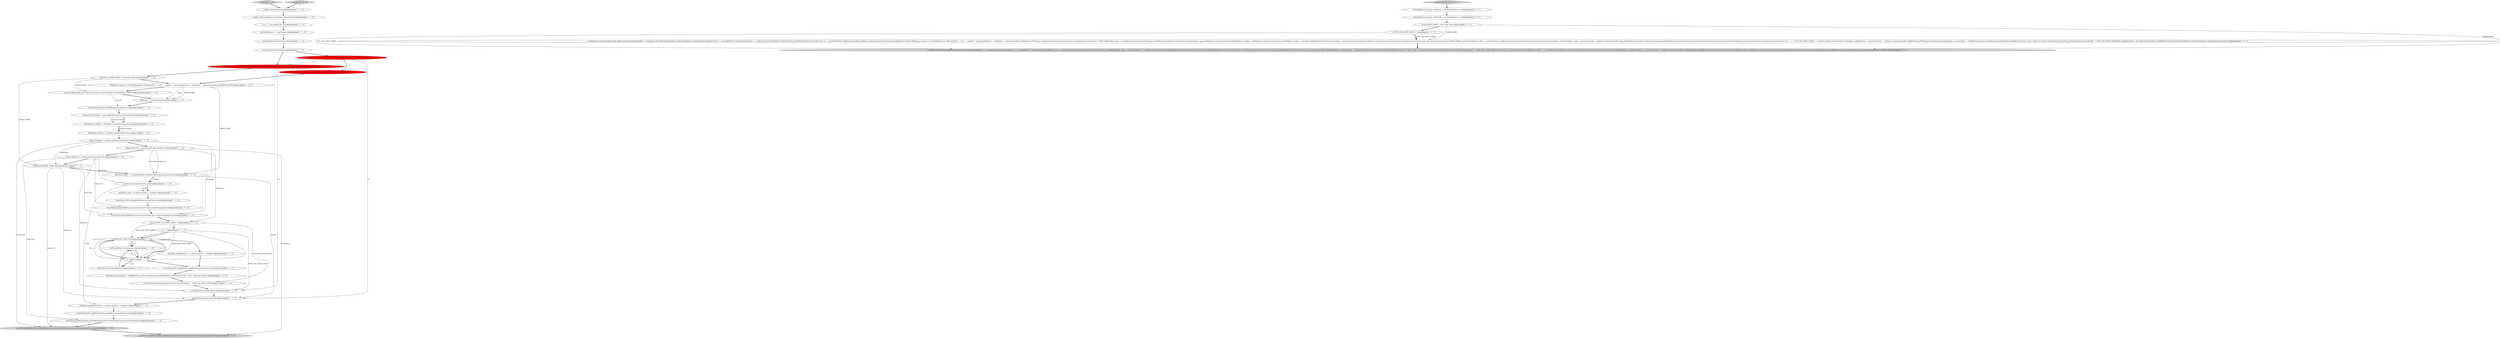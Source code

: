 digraph {
1 [style = filled, label = "i < NUM_CALL_WITH_TOKEN@@@30@@@['1', '1', '0']", fillcolor = white, shape = diamond image = "AAA0AAABBB1BBB"];
39 [style = filled, label = "WebRequest request = new WebRequest(new URL(j.getURL() + \"user/\" + u.getId() + \"/descriptorByName/\" + .getName() + \"/generateNewToken\"),HttpMethod.POST)@@@11@@@['1', '1', '0']", fillcolor = white, shape = ellipse image = "AAA0AAABBB1BBB"];
41 [style = filled, label = "restWc.goToXml(\"whoAmI/api/xml\")@@@33@@@['1', '0', '0']", fillcolor = white, shape = ellipse image = "AAA0AAABBB1BBB"];
28 [style = filled, label = "assertEquals(TOKEN_NAME,tokenName)@@@21@@@['1', '1', '0']", fillcolor = white, shape = ellipse image = "AAA0AAABBB1BBB"];
10 [style = filled, label = "j.jenkins.setCrumbIssuer(null)@@@3@@@['1', '1', '0']", fillcolor = white, shape = ellipse image = "AAA0AAABBB1BBB"];
49 [style = filled, label = "int NUM_CALL_WITH_TOKEN = 5@@@6@@@['0', '0', '1']", fillcolor = white, shape = ellipse image = "AAA0AAABBB3BBB"];
18 [style = filled, label = "Page page = wc.getPage(request)@@@13@@@['1', '1', '0']", fillcolor = white, shape = ellipse image = "AAA0AAABBB1BBB"];
6 [style = filled, label = "assertThat(config.getWebResponse().getContentAsString(),containsString(tokenUuid))@@@26@@@['1', '1', '0']", fillcolor = white, shape = ellipse image = "AAA0AAABBB1BBB"];
36 [style = filled, label = "User u = User.getById(\"foo\",true)@@@5@@@['1', '1', '0']", fillcolor = white, shape = ellipse image = "AAA0AAABBB1BBB"];
25 [style = filled, label = "assertNotNull(t.getTokenStats())@@@8@@@['1', '1', '0']", fillcolor = white, shape = ellipse image = "AAA0AAABBB1BBB"];
46 [style = filled, label = "String TOKEN_NAME = \"New Token Name\"@@@5@@@['0', '0', '1']", fillcolor = white, shape = ellipse image = "AAA0AAABBB3BBB"];
48 [style = filled, label = "rr.addStep(new Statement(){@Override public void evaluate(){JenkinsRule j = rr.jj.jenkins.setCrumbIssuer(null)User u = User.getById(\"foo\",false)assertNotNull(u)WebClient wc = j.createWebClient().login(u.getId())checkUserIsConnected(wc,u.getId())HtmlPage config = wc.goTo(u.getUrl() + \"/configure\")assertEquals(200,config.getWebResponse().getStatusCode())assertThat(config.getWebResponse().getContentAsString(),containsString(tokenUuid.get()))assertThat(config.getWebResponse().getContentAsString(),containsString(TOKEN_NAME))HtmlSpan useCounterSpan = config.getDocumentElement().getOneHtmlElementByAttribute(\"span\",\"class\",\"token-use-counter\")assertThat(useCounterSpan.getTextContent(),containsString(\"\" + NUM_CALL_WITH_TOKEN))revokeToken(wc,u.getId(),tokenUuid.get())WebClient restWc = j.createWebClient().withBasicCredentials(u.getId(),tokenValue.get())checkUserIsNotConnected(restWc)HtmlPage configWithoutToken = wc.goTo(u.getUrl() + \"/configure\")assertEquals(200,configWithoutToken.getWebResponse().getStatusCode())assertThat(configWithoutToken.getWebResponse().getContentAsString(),not(containsString(tokenUuid.get())))assertThat(configWithoutToken.getWebResponse().getContentAsString(),not(containsString(TOKEN_NAME)))}})@@@49@@@['0', '0', '1']", fillcolor = lightgray, shape = ellipse image = "AAA0AAABBB3BBB"];
23 [style = filled, label = "HtmlSpan useCounterSpan = configWithStats.getDocumentElement().getOneHtmlElementByAttribute(\"span\",\"class\",\"token-use-counter\")@@@36@@@['1', '1', '0']", fillcolor = white, shape = ellipse image = "AAA0AAABBB1BBB"];
29 [style = filled, label = "JSONObject jsonData = jsonObject.getJSONObject(\"data\")@@@17@@@['1', '1', '0']", fillcolor = white, shape = ellipse image = "AAA0AAABBB1BBB"];
38 [style = filled, label = "ApiTokenProperty t = u.getProperty()@@@6@@@['1', '1', '0']", fillcolor = white, shape = ellipse image = "AAA0AAABBB1BBB"];
33 [style = filled, label = "assertThat(configWithoutToken.getWebResponse().getContentAsString(),not(containsString(tokenUuid)))@@@42@@@['1', '1', '0']", fillcolor = white, shape = ellipse image = "AAA0AAABBB1BBB"];
34 [style = filled, label = "restWc.goToXml(\"whoAmI/api/xml\")@@@32@@@['1', '1', '0']", fillcolor = white, shape = ellipse image = "AAA0AAABBB1BBB"];
47 [style = filled, label = "AtomicReference<String> tokenValue = new AtomicReference<>()@@@3@@@['0', '0', '1']", fillcolor = white, shape = ellipse image = "AAA0AAABBB3BBB"];
2 [style = filled, label = "assertNotNull(t.getTokenStore())@@@7@@@['1', '1', '0']", fillcolor = white, shape = ellipse image = "AAA0AAABBB1BBB"];
45 [style = filled, label = "HtmlPage configWithStats = wc.goTo(u.getUrl() + \"/configure\")@@@34@@@['0', '1', '0']", fillcolor = white, shape = ellipse image = "AAA0AAABBB2BBB"];
11 [style = filled, label = "revokeToken(wc,u.getId(),tokenUuid)@@@38@@@['1', '1', '0']", fillcolor = white, shape = ellipse image = "AAA0AAABBB1BBB"];
4 [style = filled, label = "String tokenUuid = jsonData.getString(\"tokenUuid\")@@@20@@@['1', '1', '0']", fillcolor = white, shape = ellipse image = "AAA0AAABBB1BBB"];
37 [style = filled, label = "j.jenkins.setSecurityRealm(j.createDummySecurityRealm())@@@4@@@['1', '1', '0']", fillcolor = white, shape = ellipse image = "AAA0AAABBB1BBB"];
44 [style = filled, label = "roundtrip['0', '1', '0']", fillcolor = lightgray, shape = diamond image = "AAA0AAABBB2BBB"];
24 [style = filled, label = "assertEquals(200,page.getWebResponse().getStatusCode())@@@14@@@['1', '1', '0']", fillcolor = white, shape = ellipse image = "AAA0AAABBB1BBB"];
42 [style = filled, label = "final String TOKEN_NAME = \"New Token Name\"@@@10@@@['0', '1', '0']", fillcolor = white, shape = ellipse image = "AAA0AAABBB2BBB"];
51 [style = filled, label = "AtomicReference<String> tokenUuid = new AtomicReference<>()@@@4@@@['0', '0', '1']", fillcolor = white, shape = ellipse image = "AAA0AAABBB3BBB"];
9 [style = filled, label = "checkUserIsConnected(restWc,u.getId())@@@23@@@['1', '1', '0']", fillcolor = white, shape = ellipse image = "AAA0AAABBB1BBB"];
43 [style = filled, label = "WebClient wc = j.createWebClient().withBasicCredentials(u.getId()).withThrowExceptionOnFailingStatusCode(false)@@@9@@@['0', '1', '0']", fillcolor = red, shape = ellipse image = "AAA1AAABBB2BBB"];
3 [style = filled, label = "HtmlPage config = wc.goTo(u.getUrl() + \"/configure\")@@@24@@@['1', '1', '0']", fillcolor = white, shape = ellipse image = "AAA0AAABBB1BBB"];
52 [style = filled, label = "roundtripWithRestart['0', '0', '1']", fillcolor = lightgray, shape = diamond image = "AAA0AAABBB3BBB"];
30 [style = filled, label = "i++@@@31@@@['1', '1', '0']", fillcolor = white, shape = ellipse image = "AAA0AAABBB1BBB"];
31 [style = filled, label = "int i = 1@@@29@@@['1', '1', '0']", fillcolor = white, shape = ellipse image = "AAA0AAABBB1BBB"];
7 [style = filled, label = "assertEquals(200,configWithoutToken.getWebResponse().getStatusCode())@@@41@@@['1', '1', '0']", fillcolor = white, shape = ellipse image = "AAA0AAABBB1BBB"];
22 [style = filled, label = "String tokenValue = jsonData.getString(\"tokenValue\")@@@19@@@['1', '1', '0']", fillcolor = white, shape = ellipse image = "AAA0AAABBB1BBB"];
19 [style = filled, label = "roundtrip['1', '0', '0']", fillcolor = lightgray, shape = diamond image = "AAA0AAABBB1BBB"];
14 [style = filled, label = "String tokenName = jsonData.getString(\"tokenName\")@@@18@@@['1', '1', '0']", fillcolor = white, shape = ellipse image = "AAA0AAABBB1BBB"];
20 [style = filled, label = "JSONObject jsonObject = JSONObject.fromObject(responseContent)@@@16@@@['1', '1', '0']", fillcolor = white, shape = ellipse image = "AAA0AAABBB1BBB"];
35 [style = filled, label = "String responseContent = page.getWebResponse().getContentAsString()@@@15@@@['1', '1', '0']", fillcolor = white, shape = ellipse image = "AAA0AAABBB1BBB"];
21 [style = filled, label = "assertEquals(200,configWithStats.getWebResponse().getStatusCode())@@@35@@@['1', '1', '0']", fillcolor = white, shape = ellipse image = "AAA0AAABBB1BBB"];
17 [style = filled, label = "WebClient restWc = j.createWebClient().withBasicCredentials(u.getId(),tokenValue)@@@22@@@['1', '1', '0']", fillcolor = white, shape = ellipse image = "AAA0AAABBB1BBB"];
40 [style = filled, label = "assertThat(configWithoutToken.getWebResponse().getContentAsString(),not(containsString(tokenName)))@@@43@@@['1', '1', '0']", fillcolor = lightgray, shape = ellipse image = "AAA0AAABBB1BBB"];
50 [style = filled, label = "rr.addStep(new Statement(){@Override public void evaluate(){JenkinsRule j = rr.jj.jenkins.setCrumbIssuer(null)j.jenkins.setSecurityRealm(j.createDummySecurityRealm())User u = User.getById(\"foo\",true)ApiTokenProperty t = u.getProperty()assertNotNull(t.getTokenStore())assertNotNull(t.getTokenStats())WebClient wc = j.createWebClient().withBasicCredentials(u.getId())wc.getOptions().setThrowExceptionOnFailingStatusCode(false)WebRequest request = new WebRequest(new URL(j.getURL() + \"user/\" + u.getId() + \"/descriptorByName/\" + .getName() + \"/generateNewToken\"),HttpMethod.POST)request.setRequestParameters(Arrays.asList(new NameValuePair(\"newTokenName\",TOKEN_NAME)))Page page = wc.getPage(request)assertEquals(200,page.getWebResponse().getStatusCode())String responseContent = page.getWebResponse().getContentAsString()JSONObject jsonObject = JSONObject.fromObject(responseContent)JSONObject jsonData = jsonObject.getJSONObject(\"data\")String tokenName = jsonData.getString(\"tokenName\")tokenValue.set(jsonData.getString(\"tokenValue\"))tokenUuid.set(jsonData.getString(\"tokenUuid\"))assertEquals(TOKEN_NAME,tokenName)WebClient restWc = j.createWebClient().withBasicCredentials(u.getId(),tokenValue.get())checkUserIsConnected(restWc,u.getId())HtmlPage config = wc.goTo(u.getUrl() + \"/configure\")assertEquals(200,config.getWebResponse().getStatusCode())assertThat(config.getWebResponse().getContentAsString(),containsString(tokenUuid.get()))assertThat(config.getWebResponse().getContentAsString(),containsString(tokenName))for (int i = 1 i < NUM_CALL_WITH_TOKEN i++){restWc.goToXml(\"whoAmI/api/xml\")}HtmlPage configWithStats = wc.goTo(u.getUrl() + \"/configure\")assertEquals(200,configWithStats.getWebResponse().getStatusCode())HtmlSpan useCounterSpan = configWithStats.getDocumentElement().getOneHtmlElementByAttribute(\"span\",\"class\",\"token-use-counter\")assertThat(useCounterSpan.getTextContent(),containsString(\"\" + NUM_CALL_WITH_TOKEN))File apiTokenStatsFile = new File(u.getUserFolder(),\"apiTokenStats.xml\")assertTrue(\"apiTokenStats.xml file should exist\",apiTokenStatsFile.exists())}})@@@7@@@['0', '0', '1']", fillcolor = white, shape = ellipse image = "AAA0AAABBB3BBB"];
8 [style = filled, label = "assertThat(config.getWebResponse().getContentAsString(),containsString(tokenName))@@@27@@@['1', '1', '0']", fillcolor = white, shape = ellipse image = "AAA0AAABBB1BBB"];
15 [style = filled, label = "assertEquals(200,config.getWebResponse().getStatusCode())@@@25@@@['1', '1', '0']", fillcolor = white, shape = ellipse image = "AAA0AAABBB1BBB"];
27 [style = filled, label = "wc.getOptions().setThrowExceptionOnFailingStatusCode(false)@@@10@@@['1', '0', '0']", fillcolor = red, shape = ellipse image = "AAA1AAABBB1BBB"];
0 [style = filled, label = "assertThat(configWithoutToken.getWebResponse().getContentAsString(),not(containsString(tokenName)))@@@44@@@['1', '0', '0']", fillcolor = lightgray, shape = ellipse image = "AAA0AAABBB1BBB"];
5 [style = filled, label = "HtmlPage configWithoutToken = wc.goTo(u.getUrl() + \"/configure\")@@@40@@@['1', '1', '0']", fillcolor = white, shape = ellipse image = "AAA0AAABBB1BBB"];
13 [style = filled, label = "request.setRequestParameters(Arrays.asList(new NameValuePair(\"newTokenName\",TOKEN_NAME)))@@@12@@@['1', '1', '0']", fillcolor = white, shape = ellipse image = "AAA0AAABBB1BBB"];
32 [style = filled, label = "WebClient wc = j.createWebClient().withBasicCredentials(u.getId())@@@9@@@['1', '0', '0']", fillcolor = red, shape = ellipse image = "AAA1AAABBB1BBB"];
16 [style = filled, label = "final int NUM_CALL_WITH_TOKEN = 5@@@28@@@['1', '1', '0']", fillcolor = white, shape = ellipse image = "AAA0AAABBB1BBB"];
12 [style = filled, label = "checkUserIsNotConnected(restWc)@@@39@@@['1', '1', '0']", fillcolor = white, shape = ellipse image = "AAA0AAABBB1BBB"];
26 [style = filled, label = "assertThat(useCounterSpan.getTextContent(),containsString(\"\" + NUM_CALL_WITH_TOKEN))@@@37@@@['1', '1', '0']", fillcolor = white, shape = ellipse image = "AAA0AAABBB1BBB"];
8->16 [style = bold, label=""];
12->5 [style = bold, label=""];
17->9 [style = bold, label=""];
28->12 [style = solid, label="tokenUuid"];
43->42 [style = bold, label=""];
1->30 [style = solid, label="i"];
4->11 [style = solid, label="tokenUuid"];
25->43 [style = bold, label=""];
31->1 [style = bold, label=""];
17->12 [style = solid, label="restWc"];
1->30 [style = bold, label=""];
26->11 [style = bold, label=""];
1->34 [style = dotted, label="true"];
22->4 [style = bold, label=""];
32->12 [style = solid, label="wc"];
52->47 [style = bold, label=""];
46->48 [style = solid, label="TOKEN_NAME"];
22->17 [style = solid, label="tokenValue"];
47->51 [style = bold, label=""];
29->14 [style = bold, label=""];
32->43 [style = dashed, label="0"];
31->30 [style = solid, label="NUM_CALL_WITH_TOKEN"];
2->25 [style = bold, label=""];
49->50 [style = solid, label="NUM_CALL_WITH_TOKEN"];
9->5 [style = solid, label="restWc"];
16->26 [style = solid, label="NUM_CALL_WITH_TOKEN"];
30->41 [style = dotted, label="true"];
30->41 [style = bold, label=""];
16->1 [style = solid, label="NUM_CALL_WITH_TOKEN"];
37->36 [style = bold, label=""];
42->28 [style = solid, label="TOKEN_NAME"];
35->20 [style = bold, label=""];
14->28 [style = solid, label="tokenName"];
31->1 [style = solid, label="i"];
14->40 [style = solid, label="tokenName"];
14->22 [style = bold, label=""];
40->0 [style = bold, label=""];
46->50 [style = solid, label="TOKEN_NAME"];
11->12 [style = bold, label=""];
39->17 [style = solid, label="TOKEN_NAME"];
1->30 [style = dotted, label="true"];
14->8 [style = solid, label="tokenName"];
38->2 [style = bold, label=""];
7->33 [style = bold, label=""];
30->1 [style = solid, label="i"];
4->33 [style = solid, label="tokenUuid"];
5->7 [style = bold, label=""];
45->21 [style = bold, label=""];
39->18 [style = solid, label="request"];
28->8 [style = solid, label="tokenUuid"];
1->45 [style = bold, label=""];
13->18 [style = bold, label=""];
21->23 [style = bold, label=""];
20->29 [style = solid, label="responseContent"];
18->24 [style = bold, label=""];
34->30 [style = solid, label="i"];
39->13 [style = bold, label=""];
42->39 [style = bold, label=""];
1->34 [style = solid, label="i"];
31->11 [style = solid, label="NUM_CALL_WITH_TOKEN"];
32->27 [style = bold, label=""];
19->10 [style = bold, label=""];
43->11 [style = solid, label="wc"];
50->48 [style = bold, label=""];
30->34 [style = dotted, label="true"];
49->50 [style = bold, label=""];
17->9 [style = solid, label="restWc"];
27->39 [style = bold, label=""];
30->21 [style = bold, label=""];
1->34 [style = bold, label=""];
35->20 [style = solid, label="responseContent"];
22->16 [style = solid, label="tokenName"];
16->31 [style = bold, label=""];
28->17 [style = bold, label=""];
9->3 [style = bold, label=""];
41->34 [style = bold, label=""];
10->37 [style = bold, label=""];
4->6 [style = solid, label="tokenUuid"];
22->17 [style = solid, label="tokenName"];
30->1 [style = bold, label=""];
20->29 [style = bold, label=""];
22->0 [style = solid, label="tokenName"];
24->35 [style = bold, label=""];
4->9 [style = solid, label="tokenValue"];
49->48 [style = solid, label="NUM_CALL_WITH_TOKEN"];
46->49 [style = bold, label=""];
28->40 [style = solid, label="tokenUuid"];
25->32 [style = bold, label=""];
23->26 [style = bold, label=""];
44->10 [style = bold, label=""];
15->6 [style = bold, label=""];
3->15 [style = bold, label=""];
42->13 [style = solid, label="TOKEN_NAME"];
13->24 [style = solid, label="request"];
34->30 [style = bold, label=""];
51->46 [style = bold, label=""];
4->28 [style = bold, label=""];
39->18 [style = solid, label="TOKEN_NAME"];
9->3 [style = solid, label="restWc"];
33->40 [style = bold, label=""];
31->30 [style = solid, label="i"];
6->8 [style = bold, label=""];
50->48 [style = solid, label="j"];
36->38 [style = bold, label=""];
}

